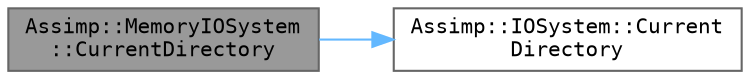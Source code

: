 digraph "Assimp::MemoryIOSystem::CurrentDirectory"
{
 // LATEX_PDF_SIZE
  bgcolor="transparent";
  edge [fontname=Terminal,fontsize=10,labelfontname=Helvetica,labelfontsize=10];
  node [fontname=Terminal,fontsize=10,shape=box,height=0.2,width=0.4];
  rankdir="LR";
  Node1 [label="Assimp::MemoryIOSystem\l::CurrentDirectory",height=0.2,width=0.4,color="gray40", fillcolor="grey60", style="filled", fontcolor="black",tooltip="Will return the current directory from the stack top."];
  Node1 -> Node2 [color="steelblue1",style="solid"];
  Node2 [label="Assimp::IOSystem::Current\lDirectory",height=0.2,width=0.4,color="grey40", fillcolor="white", style="filled",URL="$class_assimp_1_1_i_o_system.html#a9cfaf118a329da14726b33c4b5089740",tooltip="Returns the top directory from the stack."];
}
